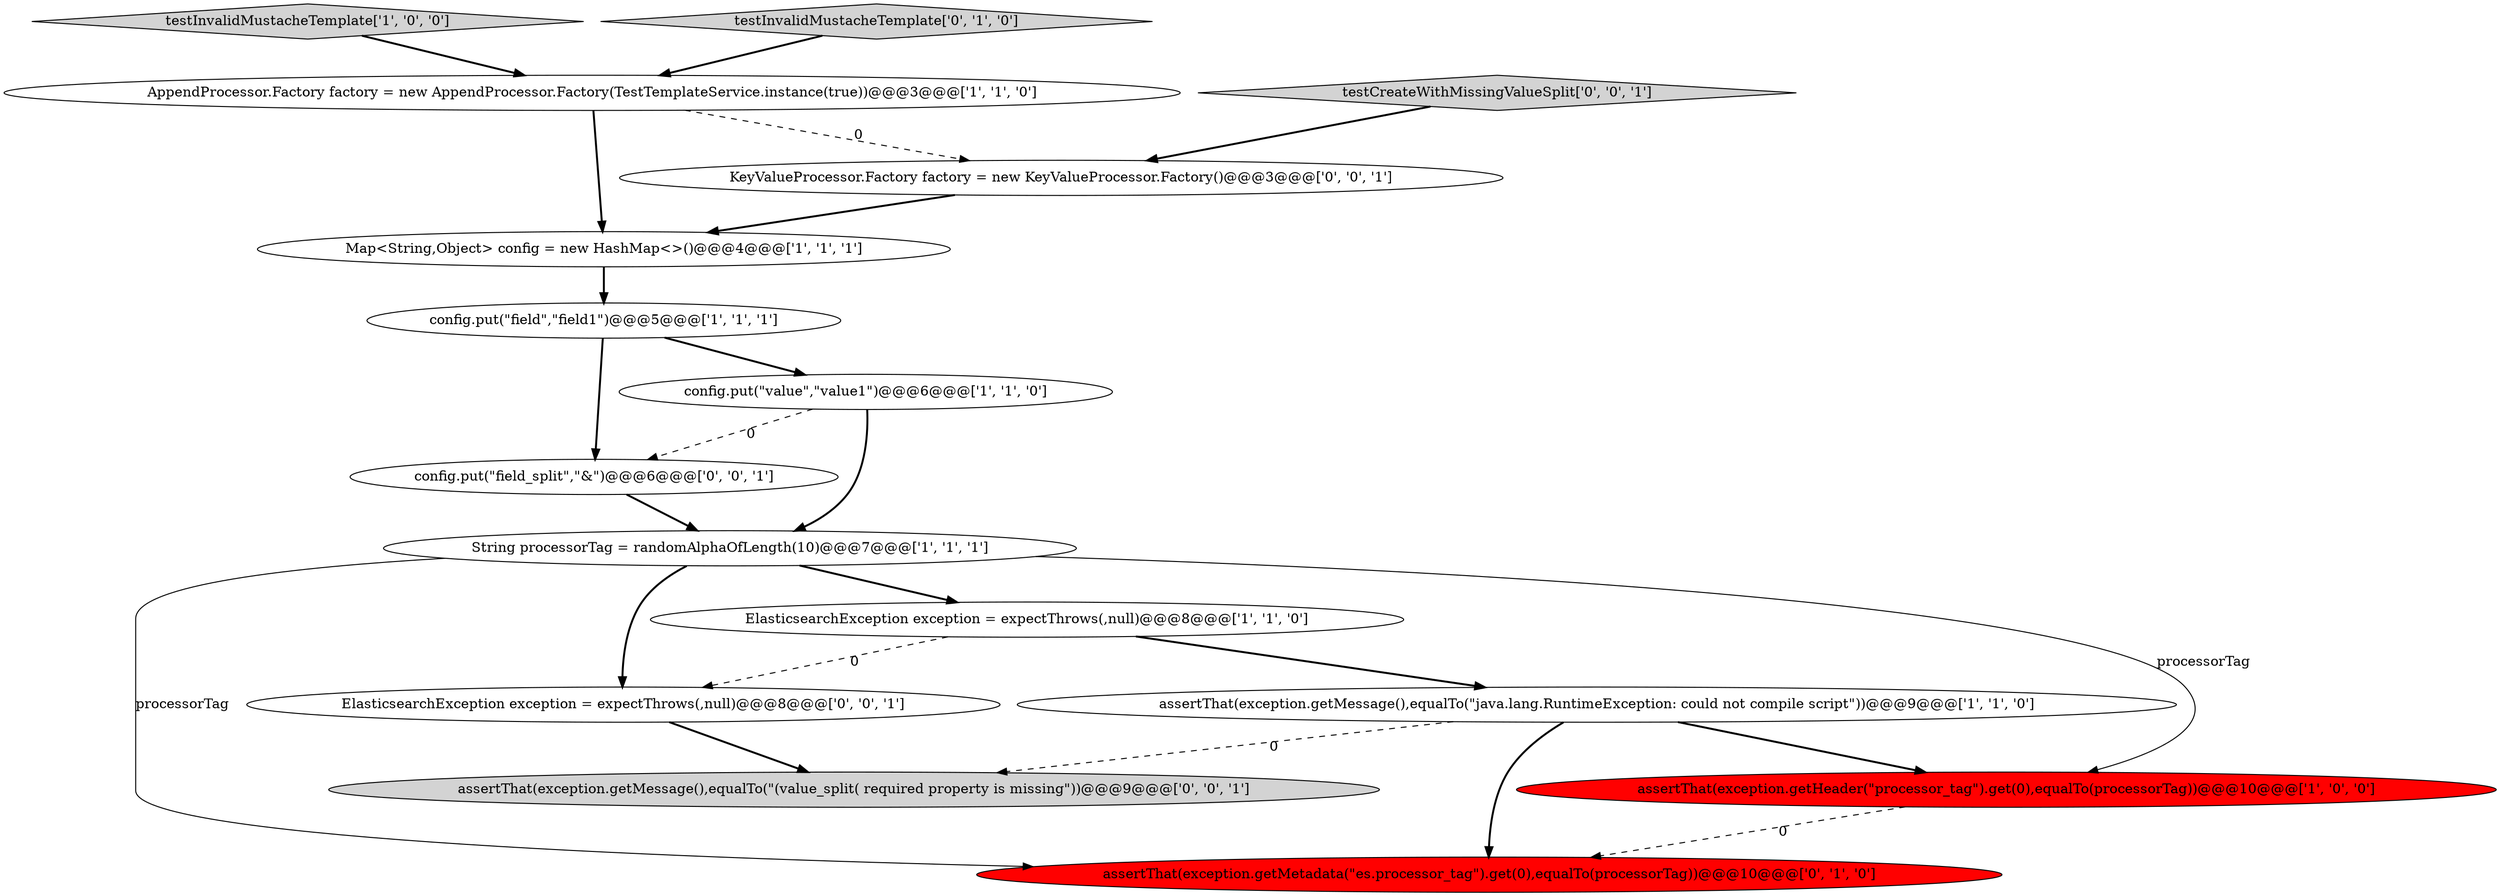digraph {
3 [style = filled, label = "testInvalidMustacheTemplate['1', '0', '0']", fillcolor = lightgray, shape = diamond image = "AAA0AAABBB1BBB"];
14 [style = filled, label = "testCreateWithMissingValueSplit['0', '0', '1']", fillcolor = lightgray, shape = diamond image = "AAA0AAABBB3BBB"];
9 [style = filled, label = "testInvalidMustacheTemplate['0', '1', '0']", fillcolor = lightgray, shape = diamond image = "AAA0AAABBB2BBB"];
12 [style = filled, label = "KeyValueProcessor.Factory factory = new KeyValueProcessor.Factory()@@@3@@@['0', '0', '1']", fillcolor = white, shape = ellipse image = "AAA0AAABBB3BBB"];
15 [style = filled, label = "assertThat(exception.getMessage(),equalTo(\"(value_split( required property is missing\"))@@@9@@@['0', '0', '1']", fillcolor = lightgray, shape = ellipse image = "AAA0AAABBB3BBB"];
10 [style = filled, label = "assertThat(exception.getMetadata(\"es.processor_tag\").get(0),equalTo(processorTag))@@@10@@@['0', '1', '0']", fillcolor = red, shape = ellipse image = "AAA1AAABBB2BBB"];
11 [style = filled, label = "config.put(\"field_split\",\"&\")@@@6@@@['0', '0', '1']", fillcolor = white, shape = ellipse image = "AAA0AAABBB3BBB"];
8 [style = filled, label = "String processorTag = randomAlphaOfLength(10)@@@7@@@['1', '1', '1']", fillcolor = white, shape = ellipse image = "AAA0AAABBB1BBB"];
13 [style = filled, label = "ElasticsearchException exception = expectThrows(,null)@@@8@@@['0', '0', '1']", fillcolor = white, shape = ellipse image = "AAA0AAABBB3BBB"];
4 [style = filled, label = "AppendProcessor.Factory factory = new AppendProcessor.Factory(TestTemplateService.instance(true))@@@3@@@['1', '1', '0']", fillcolor = white, shape = ellipse image = "AAA0AAABBB1BBB"];
5 [style = filled, label = "ElasticsearchException exception = expectThrows(,null)@@@8@@@['1', '1', '0']", fillcolor = white, shape = ellipse image = "AAA0AAABBB1BBB"];
6 [style = filled, label = "assertThat(exception.getMessage(),equalTo(\"java.lang.RuntimeException: could not compile script\"))@@@9@@@['1', '1', '0']", fillcolor = white, shape = ellipse image = "AAA0AAABBB1BBB"];
0 [style = filled, label = "config.put(\"field\",\"field1\")@@@5@@@['1', '1', '1']", fillcolor = white, shape = ellipse image = "AAA0AAABBB1BBB"];
7 [style = filled, label = "Map<String,Object> config = new HashMap<>()@@@4@@@['1', '1', '1']", fillcolor = white, shape = ellipse image = "AAA0AAABBB1BBB"];
1 [style = filled, label = "config.put(\"value\",\"value1\")@@@6@@@['1', '1', '0']", fillcolor = white, shape = ellipse image = "AAA0AAABBB1BBB"];
2 [style = filled, label = "assertThat(exception.getHeader(\"processor_tag\").get(0),equalTo(processorTag))@@@10@@@['1', '0', '0']", fillcolor = red, shape = ellipse image = "AAA1AAABBB1BBB"];
5->13 [style = dashed, label="0"];
1->8 [style = bold, label=""];
9->4 [style = bold, label=""];
8->2 [style = solid, label="processorTag"];
0->11 [style = bold, label=""];
7->0 [style = bold, label=""];
8->10 [style = solid, label="processorTag"];
3->4 [style = bold, label=""];
12->7 [style = bold, label=""];
4->7 [style = bold, label=""];
2->10 [style = dashed, label="0"];
4->12 [style = dashed, label="0"];
6->2 [style = bold, label=""];
5->6 [style = bold, label=""];
8->5 [style = bold, label=""];
6->15 [style = dashed, label="0"];
1->11 [style = dashed, label="0"];
0->1 [style = bold, label=""];
6->10 [style = bold, label=""];
14->12 [style = bold, label=""];
11->8 [style = bold, label=""];
13->15 [style = bold, label=""];
8->13 [style = bold, label=""];
}

